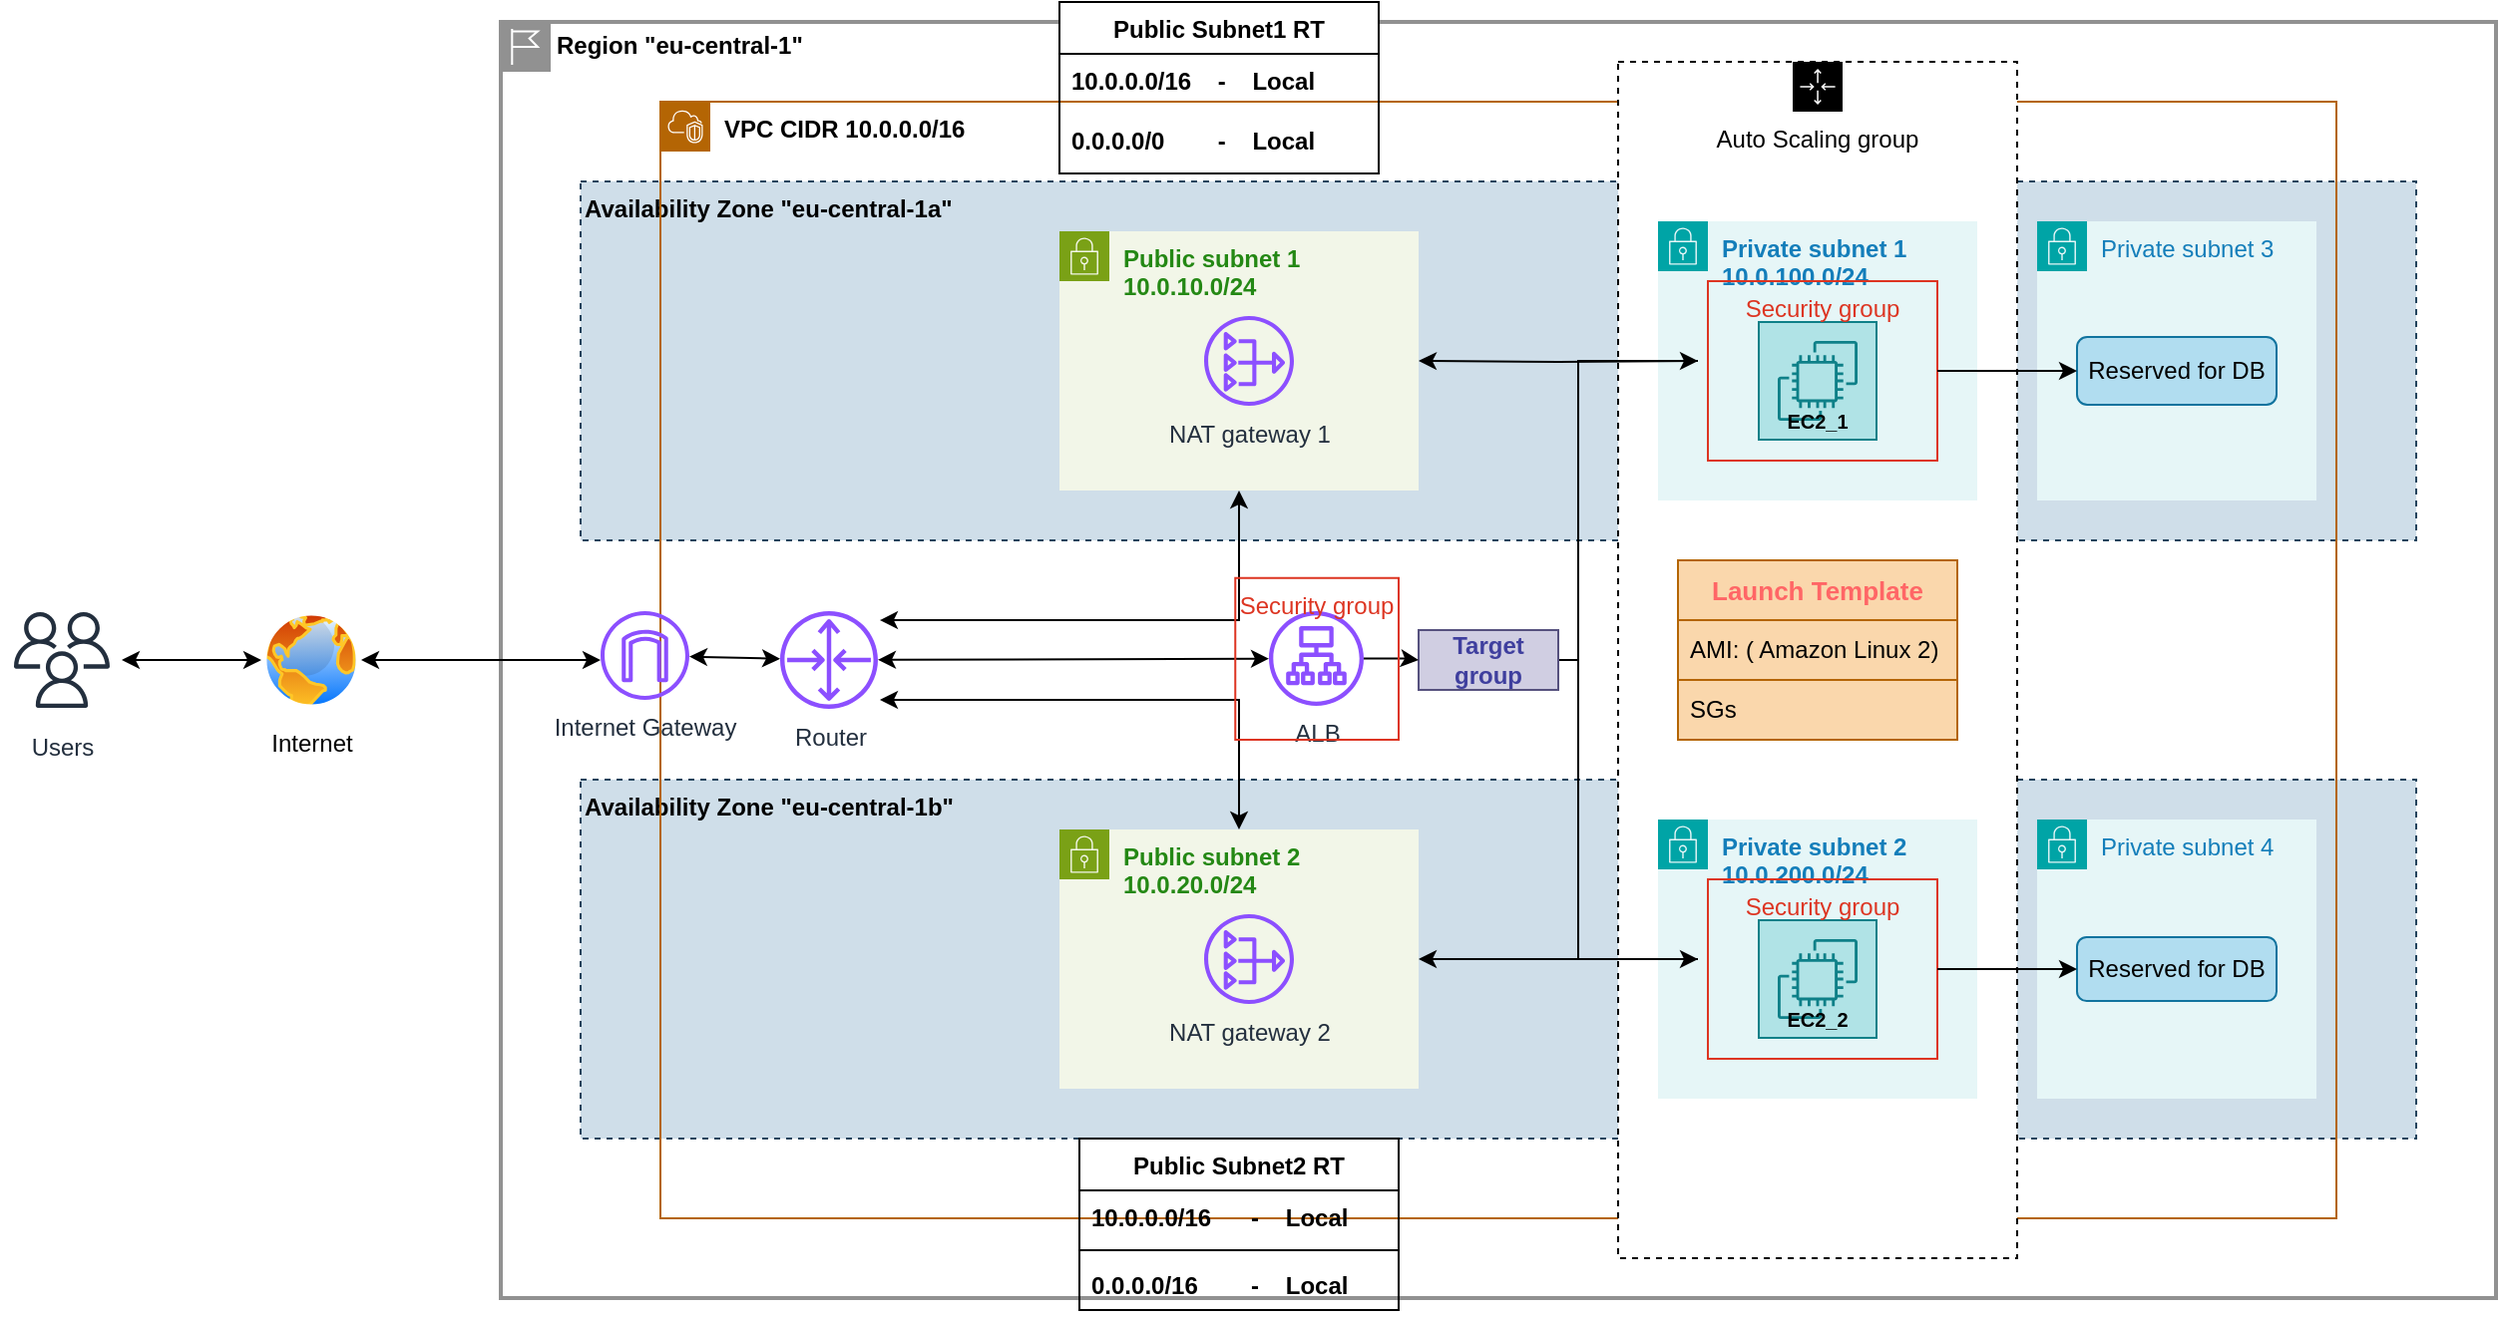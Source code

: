 <mxfile version="27.0.9">
  <diagram id="W_ylkD1GZ0CMVEJ1Mbur" name="Page-1">
    <mxGraphModel dx="2404" dy="2014" grid="1" gridSize="10" guides="1" tooltips="1" connect="1" arrows="1" fold="1" page="1" pageScale="1" pageWidth="850" pageHeight="1100" math="0" shadow="0">
      <root>
        <mxCell id="0" />
        <mxCell id="1" parent="0" />
        <mxCell id="fmBJG4NXic8gwKhfTQOQ-1" value="&lt;b&gt;Region &quot;eu-central-1&quot;&lt;/b&gt;" style="shape=mxgraph.ibm.box;prType=region;fontStyle=0;verticalAlign=top;align=left;spacingLeft=32;spacingTop=4;fillColor=none;rounded=0;whiteSpace=wrap;html=1;strokeColor=#919191;strokeWidth=2;dashed=0;container=1;spacing=-4;collapsible=0;expand=0;recursiveResize=0;" parent="1" vertex="1">
          <mxGeometry x="40" y="-80" width="1000" height="640" as="geometry" />
        </mxCell>
        <mxCell id="fmBJG4NXic8gwKhfTQOQ-2" value="&lt;b&gt;Availability Zone &quot;eu-central-1a&quot;&lt;/b&gt;" style="fillColor=#CFDEE9;strokeColor=#23445d;dashed=1;verticalAlign=top;fontStyle=0;whiteSpace=wrap;html=1;align=left;" parent="fmBJG4NXic8gwKhfTQOQ-1" vertex="1">
          <mxGeometry x="40" y="80" width="920" height="180" as="geometry" />
        </mxCell>
        <mxCell id="fmBJG4NXic8gwKhfTQOQ-3" value="&lt;b&gt;Availability Zone &quot;eu-central-1b&quot;&lt;/b&gt;" style="fillColor=#CFDEE9;strokeColor=#23445d;dashed=1;verticalAlign=top;fontStyle=0;whiteSpace=wrap;html=1;align=left;" parent="fmBJG4NXic8gwKhfTQOQ-1" vertex="1">
          <mxGeometry x="40" y="380" width="920" height="180" as="geometry" />
        </mxCell>
        <mxCell id="fmBJG4NXic8gwKhfTQOQ-4" value="&lt;b&gt;VPC CIDR 10.0.0.0/16&lt;/b&gt;" style="points=[[0,0],[0.25,0],[0.5,0],[0.75,0],[1,0],[1,0.25],[1,0.5],[1,0.75],[1,1],[0.75,1],[0.5,1],[0.25,1],[0,1],[0,0.75],[0,0.5],[0,0.25]];outlineConnect=0;html=1;whiteSpace=wrap;fontSize=12;fontStyle=0;container=1;pointerEvents=0;collapsible=0;recursiveResize=0;shape=mxgraph.aws4.group;grIcon=mxgraph.aws4.group_vpc2;verticalAlign=top;align=left;spacingLeft=30;dashed=0;fillColor=none;strokeColor=#b46504;" parent="fmBJG4NXic8gwKhfTQOQ-1" vertex="1">
          <mxGeometry x="80" y="40" width="840" height="560" as="geometry" />
        </mxCell>
        <mxCell id="fmBJG4NXic8gwKhfTQOQ-9" value="Router" style="sketch=0;outlineConnect=0;fontColor=#232F3E;gradientColor=none;fillColor=#8C4FFF;strokeColor=none;dashed=0;verticalLabelPosition=bottom;verticalAlign=top;align=center;html=1;fontSize=12;fontStyle=0;aspect=fixed;pointerEvents=1;shape=mxgraph.aws4.router;" parent="fmBJG4NXic8gwKhfTQOQ-4" vertex="1">
          <mxGeometry x="60" y="255.5" width="49" height="49" as="geometry" />
        </mxCell>
        <mxCell id="fmBJG4NXic8gwKhfTQOQ-14" value="Auto Scaling group" style="points=[[0,0],[0.25,0],[0.5,0],[0.75,0],[1,0],[1,0.25],[1,0.5],[1,0.75],[1,1],[0.75,1],[0.5,1],[0.25,1],[0,1],[0,0.75],[0,0.5],[0,0.25]];outlineConnect=0;html=1;whiteSpace=wrap;fontSize=12;fontStyle=0;container=1;pointerEvents=0;collapsible=0;recursiveResize=0;shape=mxgraph.aws4.groupCenter;grIcon=mxgraph.aws4.group_auto_scaling_group;grStroke=1;verticalAlign=top;align=center;dashed=1;spacingTop=25;" parent="fmBJG4NXic8gwKhfTQOQ-4" vertex="1">
          <mxGeometry x="480" y="-20" width="200" height="600" as="geometry" />
        </mxCell>
        <mxCell id="fmBJG4NXic8gwKhfTQOQ-17" value="&lt;b&gt;Private subnet 1 10.0.100.0/24&lt;/b&gt;" style="points=[[0,0],[0.25,0],[0.5,0],[0.75,0],[1,0],[1,0.25],[1,0.5],[1,0.75],[1,1],[0.75,1],[0.5,1],[0.25,1],[0,1],[0,0.75],[0,0.5],[0,0.25]];outlineConnect=0;gradientColor=none;html=1;whiteSpace=wrap;fontSize=12;fontStyle=0;container=1;pointerEvents=0;collapsible=0;recursiveResize=0;shape=mxgraph.aws4.group;grIcon=mxgraph.aws4.group_security_group;grStroke=0;strokeColor=#00A4A6;fillColor=#E6F6F7;verticalAlign=top;align=left;spacingLeft=30;fontColor=#147EBA;dashed=0;" parent="fmBJG4NXic8gwKhfTQOQ-14" vertex="1">
          <mxGeometry x="20" y="80" width="160" height="140" as="geometry" />
        </mxCell>
        <mxCell id="fmBJG4NXic8gwKhfTQOQ-27" value="EC2_1" style="sketch=0;outlineConnect=0;strokeColor=#0e8088;fillColor=#b0e3e6;dashed=0;verticalLabelPosition=middle;verticalAlign=bottom;align=center;html=1;whiteSpace=wrap;fontSize=10;fontStyle=1;spacing=3;shape=mxgraph.aws4.productIcon;prIcon=mxgraph.aws4.ec2;" parent="fmBJG4NXic8gwKhfTQOQ-17" vertex="1">
          <mxGeometry x="50" y="50" width="60" height="60" as="geometry" />
        </mxCell>
        <mxCell id="fmBJG4NXic8gwKhfTQOQ-50" value="Security group" style="fillColor=none;strokeColor=#DD3522;verticalAlign=top;fontStyle=0;fontColor=#DD3522;whiteSpace=wrap;html=1;" parent="fmBJG4NXic8gwKhfTQOQ-17" vertex="1">
          <mxGeometry x="25" y="30" width="115" height="90" as="geometry" />
        </mxCell>
        <mxCell id="fmBJG4NXic8gwKhfTQOQ-18" value="&lt;b&gt;Private subnet 2 10.0.200.0/24&lt;/b&gt;" style="points=[[0,0],[0.25,0],[0.5,0],[0.75,0],[1,0],[1,0.25],[1,0.5],[1,0.75],[1,1],[0.75,1],[0.5,1],[0.25,1],[0,1],[0,0.75],[0,0.5],[0,0.25]];outlineConnect=0;gradientColor=none;html=1;whiteSpace=wrap;fontSize=12;fontStyle=0;container=1;pointerEvents=0;collapsible=0;recursiveResize=0;shape=mxgraph.aws4.group;grIcon=mxgraph.aws4.group_security_group;grStroke=0;strokeColor=#00A4A6;fillColor=#E6F6F7;verticalAlign=top;align=left;spacingLeft=30;fontColor=#147EBA;dashed=0;" parent="fmBJG4NXic8gwKhfTQOQ-14" vertex="1">
          <mxGeometry x="20" y="380" width="160" height="140" as="geometry" />
        </mxCell>
        <mxCell id="fmBJG4NXic8gwKhfTQOQ-28" value="EC2_2" style="sketch=0;outlineConnect=0;strokeColor=#0e8088;fillColor=#b0e3e6;dashed=0;verticalLabelPosition=middle;verticalAlign=bottom;align=center;html=1;whiteSpace=wrap;fontSize=10;fontStyle=1;spacing=3;shape=mxgraph.aws4.productIcon;prIcon=mxgraph.aws4.ec2;" parent="fmBJG4NXic8gwKhfTQOQ-18" vertex="1">
          <mxGeometry x="50" y="50" width="60" height="60" as="geometry" />
        </mxCell>
        <mxCell id="fmBJG4NXic8gwKhfTQOQ-53" value="Security group" style="fillColor=none;strokeColor=#DD3522;verticalAlign=top;fontStyle=0;fontColor=#DD3522;whiteSpace=wrap;html=1;" parent="fmBJG4NXic8gwKhfTQOQ-18" vertex="1">
          <mxGeometry x="25" y="30" width="115" height="90" as="geometry" />
        </mxCell>
        <mxCell id="fmBJG4NXic8gwKhfTQOQ-56" value="&lt;b&gt;&lt;font style=&quot;font-size: 13px; color: rgb(255, 102, 102);&quot;&gt;Launch Template&lt;/font&gt;&lt;/b&gt;" style="swimlane;fontStyle=0;childLayout=stackLayout;horizontal=1;startSize=30;horizontalStack=0;resizeParent=1;resizeParentMax=0;resizeLast=0;collapsible=1;marginBottom=0;whiteSpace=wrap;html=1;fillColor=#fad7ac;strokeColor=#b46504;" parent="fmBJG4NXic8gwKhfTQOQ-14" vertex="1">
          <mxGeometry x="30" y="250" width="140" height="90" as="geometry" />
        </mxCell>
        <mxCell id="fmBJG4NXic8gwKhfTQOQ-57" value="AMI: ( Amazon Linux 2)" style="text;strokeColor=#b46504;fillColor=#fad7ac;align=left;verticalAlign=middle;spacingLeft=4;spacingRight=4;overflow=hidden;points=[[0,0.5],[1,0.5]];portConstraint=eastwest;rotatable=0;whiteSpace=wrap;html=1;" parent="fmBJG4NXic8gwKhfTQOQ-56" vertex="1">
          <mxGeometry y="30" width="140" height="30" as="geometry" />
        </mxCell>
        <mxCell id="fmBJG4NXic8gwKhfTQOQ-58" value="SGs" style="text;strokeColor=#b46504;fillColor=#fad7ac;align=left;verticalAlign=middle;spacingLeft=4;spacingRight=4;overflow=hidden;points=[[0,0.5],[1,0.5]];portConstraint=eastwest;rotatable=0;whiteSpace=wrap;html=1;" parent="fmBJG4NXic8gwKhfTQOQ-56" vertex="1">
          <mxGeometry y="60" width="140" height="30" as="geometry" />
        </mxCell>
        <mxCell id="fmBJG4NXic8gwKhfTQOQ-15" value="&lt;b&gt;Public subnet 1 10.0.10.0/24&lt;/b&gt;" style="points=[[0,0],[0.25,0],[0.5,0],[0.75,0],[1,0],[1,0.25],[1,0.5],[1,0.75],[1,1],[0.75,1],[0.5,1],[0.25,1],[0,1],[0,0.75],[0,0.5],[0,0.25]];outlineConnect=0;gradientColor=none;html=1;whiteSpace=wrap;fontSize=12;fontStyle=0;container=1;pointerEvents=0;collapsible=0;recursiveResize=0;shape=mxgraph.aws4.group;grIcon=mxgraph.aws4.group_security_group;grStroke=0;strokeColor=#7AA116;fillColor=#F2F6E8;verticalAlign=top;align=left;spacingLeft=30;fontColor=#248814;dashed=0;" parent="fmBJG4NXic8gwKhfTQOQ-4" vertex="1">
          <mxGeometry x="200" y="65" width="180" height="130" as="geometry" />
        </mxCell>
        <mxCell id="fmBJG4NXic8gwKhfTQOQ-24" value="NAT gateway 1" style="sketch=0;outlineConnect=0;fontColor=#232F3E;gradientColor=none;fillColor=#8C4FFF;strokeColor=none;dashed=0;verticalLabelPosition=bottom;verticalAlign=top;align=center;html=1;fontSize=12;fontStyle=0;aspect=fixed;pointerEvents=1;shape=mxgraph.aws4.nat_gateway;" parent="fmBJG4NXic8gwKhfTQOQ-15" vertex="1">
          <mxGeometry x="72.5" y="42.5" width="45" height="45" as="geometry" />
        </mxCell>
        <mxCell id="fmBJG4NXic8gwKhfTQOQ-16" value="&lt;b&gt;Public subnet 2 10.0.20.0/24&lt;/b&gt;" style="points=[[0,0],[0.25,0],[0.5,0],[0.75,0],[1,0],[1,0.25],[1,0.5],[1,0.75],[1,1],[0.75,1],[0.5,1],[0.25,1],[0,1],[0,0.75],[0,0.5],[0,0.25]];outlineConnect=0;gradientColor=none;html=1;whiteSpace=wrap;fontSize=12;fontStyle=0;container=1;pointerEvents=0;collapsible=0;recursiveResize=0;shape=mxgraph.aws4.group;grIcon=mxgraph.aws4.group_security_group;grStroke=0;strokeColor=#7AA116;fillColor=#F2F6E8;verticalAlign=top;align=left;spacingLeft=30;fontColor=#248814;dashed=0;" parent="fmBJG4NXic8gwKhfTQOQ-4" vertex="1">
          <mxGeometry x="200" y="365" width="180" height="130" as="geometry" />
        </mxCell>
        <mxCell id="fmBJG4NXic8gwKhfTQOQ-23" value="NAT gateway 2" style="sketch=0;outlineConnect=0;fontColor=#232F3E;gradientColor=none;fillColor=#8C4FFF;strokeColor=none;dashed=0;verticalLabelPosition=bottom;verticalAlign=top;align=center;html=1;fontSize=12;fontStyle=0;aspect=fixed;pointerEvents=1;shape=mxgraph.aws4.nat_gateway;" parent="fmBJG4NXic8gwKhfTQOQ-16" vertex="1">
          <mxGeometry x="72.5" y="42.5" width="45" height="45" as="geometry" />
        </mxCell>
        <mxCell id="fmBJG4NXic8gwKhfTQOQ-19" value="Private subnet 3" style="points=[[0,0],[0.25,0],[0.5,0],[0.75,0],[1,0],[1,0.25],[1,0.5],[1,0.75],[1,1],[0.75,1],[0.5,1],[0.25,1],[0,1],[0,0.75],[0,0.5],[0,0.25]];outlineConnect=0;gradientColor=none;html=1;whiteSpace=wrap;fontSize=12;fontStyle=0;container=1;pointerEvents=0;collapsible=0;recursiveResize=0;shape=mxgraph.aws4.group;grIcon=mxgraph.aws4.group_security_group;grStroke=0;strokeColor=#00A4A6;fillColor=#E6F6F7;verticalAlign=top;align=left;spacingLeft=30;fontColor=#147EBA;dashed=0;" parent="fmBJG4NXic8gwKhfTQOQ-4" vertex="1">
          <mxGeometry x="690" y="60" width="140" height="140" as="geometry" />
        </mxCell>
        <mxCell id="fmBJG4NXic8gwKhfTQOQ-20" value="Private subnet 4" style="points=[[0,0],[0.25,0],[0.5,0],[0.75,0],[1,0],[1,0.25],[1,0.5],[1,0.75],[1,1],[0.75,1],[0.5,1],[0.25,1],[0,1],[0,0.75],[0,0.5],[0,0.25]];outlineConnect=0;gradientColor=none;html=1;whiteSpace=wrap;fontSize=12;fontStyle=0;container=1;pointerEvents=0;collapsible=0;recursiveResize=0;shape=mxgraph.aws4.group;grIcon=mxgraph.aws4.group_security_group;grStroke=0;strokeColor=#00A4A6;fillColor=#E6F6F7;verticalAlign=top;align=left;spacingLeft=30;fontColor=#147EBA;dashed=0;" parent="fmBJG4NXic8gwKhfTQOQ-4" vertex="1">
          <mxGeometry x="690" y="360" width="140" height="140" as="geometry" />
        </mxCell>
        <mxCell id="fmBJG4NXic8gwKhfTQOQ-30" value="Reserved for DB" style="rounded=1;whiteSpace=wrap;html=1;fillColor=#b1ddf0;strokeColor=#10739e;" parent="fmBJG4NXic8gwKhfTQOQ-20" vertex="1">
          <mxGeometry x="20" y="59" width="100" height="32" as="geometry" />
        </mxCell>
        <mxCell id="fmBJG4NXic8gwKhfTQOQ-43" value="" style="endArrow=classic;startArrow=classic;html=1;rounded=0;entryX=0.5;entryY=1;entryDx=0;entryDy=0;exitX=1.02;exitY=0.092;exitDx=0;exitDy=0;exitPerimeter=0;" parent="fmBJG4NXic8gwKhfTQOQ-4" source="fmBJG4NXic8gwKhfTQOQ-9" target="fmBJG4NXic8gwKhfTQOQ-15" edge="1">
          <mxGeometry width="50" height="50" relative="1" as="geometry">
            <mxPoint x="120" y="270" as="sourcePoint" />
            <mxPoint x="280" y="210" as="targetPoint" />
            <Array as="points">
              <mxPoint x="290" y="260" />
            </Array>
          </mxGeometry>
        </mxCell>
        <mxCell id="fmBJG4NXic8gwKhfTQOQ-46" value="" style="endArrow=classic;startArrow=classic;html=1;rounded=0;entryX=0.5;entryY=0;entryDx=0;entryDy=0;" parent="fmBJG4NXic8gwKhfTQOQ-4" target="fmBJG4NXic8gwKhfTQOQ-16" edge="1">
          <mxGeometry width="50" height="50" relative="1" as="geometry">
            <mxPoint x="110" y="300" as="sourcePoint" />
            <mxPoint x="300" y="300" as="targetPoint" />
            <Array as="points">
              <mxPoint x="290" y="300" />
            </Array>
          </mxGeometry>
        </mxCell>
        <mxCell id="fmBJG4NXic8gwKhfTQOQ-47" style="edgeStyle=orthogonalEdgeStyle;rounded=0;orthogonalLoop=1;jettySize=auto;html=1;entryX=1;entryY=0.5;entryDx=0;entryDy=0;" parent="fmBJG4NXic8gwKhfTQOQ-4" target="fmBJG4NXic8gwKhfTQOQ-15" edge="1">
          <mxGeometry relative="1" as="geometry">
            <mxPoint x="520" y="130" as="sourcePoint" />
          </mxGeometry>
        </mxCell>
        <mxCell id="fmBJG4NXic8gwKhfTQOQ-48" style="edgeStyle=orthogonalEdgeStyle;rounded=0;orthogonalLoop=1;jettySize=auto;html=1;" parent="fmBJG4NXic8gwKhfTQOQ-4" edge="1">
          <mxGeometry relative="1" as="geometry">
            <mxPoint x="520" y="430" as="sourcePoint" />
            <mxPoint x="380" y="430" as="targetPoint" />
          </mxGeometry>
        </mxCell>
        <mxCell id="fmBJG4NXic8gwKhfTQOQ-64" style="edgeStyle=orthogonalEdgeStyle;rounded=0;orthogonalLoop=1;jettySize=auto;html=1;" parent="fmBJG4NXic8gwKhfTQOQ-4" source="fmBJG4NXic8gwKhfTQOQ-60" edge="1">
          <mxGeometry relative="1" as="geometry">
            <Array as="points">
              <mxPoint x="460" y="280" />
              <mxPoint x="460" y="130" />
            </Array>
            <mxPoint x="520" y="130" as="targetPoint" />
          </mxGeometry>
        </mxCell>
        <mxCell id="fmBJG4NXic8gwKhfTQOQ-60" value="&lt;b&gt;&lt;font style=&quot;color: rgb(63, 63, 158);&quot;&gt;Target group&lt;/font&gt;&lt;/b&gt;" style="rounded=0;whiteSpace=wrap;html=1;fillColor=#d0cee2;strokeColor=#56517e;" parent="fmBJG4NXic8gwKhfTQOQ-4" vertex="1">
          <mxGeometry x="380" y="265" width="70" height="30" as="geometry" />
        </mxCell>
        <mxCell id="fmBJG4NXic8gwKhfTQOQ-38" style="edgeStyle=orthogonalEdgeStyle;rounded=0;orthogonalLoop=1;jettySize=auto;html=1;entryX=0;entryY=0.5;entryDx=0;entryDy=0;exitX=1;exitY=0.5;exitDx=0;exitDy=0;" parent="fmBJG4NXic8gwKhfTQOQ-4" source="fmBJG4NXic8gwKhfTQOQ-53" target="fmBJG4NXic8gwKhfTQOQ-30" edge="1">
          <mxGeometry relative="1" as="geometry">
            <mxPoint x="640" y="430" as="sourcePoint" />
          </mxGeometry>
        </mxCell>
        <mxCell id="fmBJG4NXic8gwKhfTQOQ-8" value="Internet Gateway" style="sketch=0;outlineConnect=0;fontColor=#232F3E;gradientColor=none;fillColor=#8C4FFF;strokeColor=none;dashed=0;verticalLabelPosition=bottom;verticalAlign=top;align=center;html=1;fontSize=12;fontStyle=0;aspect=fixed;pointerEvents=1;shape=mxgraph.aws4.internet_gateway;" parent="fmBJG4NXic8gwKhfTQOQ-1" vertex="1">
          <mxGeometry x="50" y="295.5" width="44.5" height="44.5" as="geometry" />
        </mxCell>
        <mxCell id="fmBJG4NXic8gwKhfTQOQ-10" value="" style="endArrow=classic;startArrow=classic;html=1;rounded=0;" parent="fmBJG4NXic8gwKhfTQOQ-1" source="fmBJG4NXic8gwKhfTQOQ-8" target="fmBJG4NXic8gwKhfTQOQ-9" edge="1">
          <mxGeometry width="50" height="50" relative="1" as="geometry">
            <mxPoint x="100" y="370" as="sourcePoint" />
            <mxPoint x="150" y="320" as="targetPoint" />
          </mxGeometry>
        </mxCell>
        <mxCell id="fmBJG4NXic8gwKhfTQOQ-29" value="Reserved for DB" style="rounded=1;whiteSpace=wrap;html=1;fillColor=#b1ddf0;strokeColor=#10739e;" parent="fmBJG4NXic8gwKhfTQOQ-1" vertex="1">
          <mxGeometry x="790" y="158" width="100" height="34" as="geometry" />
        </mxCell>
        <mxCell id="fmBJG4NXic8gwKhfTQOQ-63" style="edgeStyle=orthogonalEdgeStyle;rounded=0;orthogonalLoop=1;jettySize=auto;html=1;" parent="fmBJG4NXic8gwKhfTQOQ-1" source="fmBJG4NXic8gwKhfTQOQ-31" target="fmBJG4NXic8gwKhfTQOQ-60" edge="1">
          <mxGeometry relative="1" as="geometry" />
        </mxCell>
        <mxCell id="fmBJG4NXic8gwKhfTQOQ-31" value="ALB" style="sketch=0;outlineConnect=0;fontColor=#232F3E;gradientColor=none;fillColor=#8C4FFF;strokeColor=none;dashed=0;verticalLabelPosition=bottom;verticalAlign=top;align=center;html=1;fontSize=12;fontStyle=0;aspect=fixed;pointerEvents=1;shape=mxgraph.aws4.application_load_balancer;" parent="fmBJG4NXic8gwKhfTQOQ-1" vertex="1">
          <mxGeometry x="385" y="295.5" width="47.5" height="47.5" as="geometry" />
        </mxCell>
        <mxCell id="fmBJG4NXic8gwKhfTQOQ-32" value="" style="endArrow=classic;startArrow=classic;html=1;rounded=0;" parent="fmBJG4NXic8gwKhfTQOQ-1" source="fmBJG4NXic8gwKhfTQOQ-9" target="fmBJG4NXic8gwKhfTQOQ-31" edge="1">
          <mxGeometry width="50" height="50" relative="1" as="geometry">
            <mxPoint x="270" y="350" as="sourcePoint" />
            <mxPoint x="320" y="300" as="targetPoint" />
          </mxGeometry>
        </mxCell>
        <mxCell id="fmBJG4NXic8gwKhfTQOQ-40" style="edgeStyle=orthogonalEdgeStyle;rounded=0;orthogonalLoop=1;jettySize=auto;html=1;exitX=1;exitY=0.5;exitDx=0;exitDy=0;" parent="fmBJG4NXic8gwKhfTQOQ-1" source="fmBJG4NXic8gwKhfTQOQ-50" target="fmBJG4NXic8gwKhfTQOQ-29" edge="1">
          <mxGeometry relative="1" as="geometry">
            <mxPoint x="720" y="170" as="sourcePoint" />
          </mxGeometry>
        </mxCell>
        <mxCell id="1ShqfxVxxdJUtC7kcMgE-1" value="Security group" style="fillColor=none;strokeColor=#DD3522;verticalAlign=top;fontStyle=0;fontColor=#DD3522;whiteSpace=wrap;html=1;" vertex="1" parent="fmBJG4NXic8gwKhfTQOQ-1">
          <mxGeometry x="368.13" y="278.88" width="81.87" height="81.12" as="geometry" />
        </mxCell>
        <mxCell id="1ShqfxVxxdJUtC7kcMgE-49" value="Public Subnet2 RT" style="swimlane;fontStyle=1;align=center;verticalAlign=top;childLayout=stackLayout;horizontal=1;startSize=26;horizontalStack=0;resizeParent=1;resizeParentMax=0;resizeLast=0;collapsible=1;marginBottom=0;whiteSpace=wrap;html=1;" vertex="1" parent="fmBJG4NXic8gwKhfTQOQ-1">
          <mxGeometry x="290" y="560" width="160" height="86" as="geometry" />
        </mxCell>
        <mxCell id="1ShqfxVxxdJUtC7kcMgE-50" value="&lt;b&gt;10.0.0.0/16&amp;nbsp; &amp;nbsp; &amp;nbsp; -&amp;nbsp; &amp;nbsp; Local&lt;/b&gt;" style="text;strokeColor=none;fillColor=none;align=left;verticalAlign=top;spacingLeft=4;spacingRight=4;overflow=hidden;rotatable=0;points=[[0,0.5],[1,0.5]];portConstraint=eastwest;whiteSpace=wrap;html=1;" vertex="1" parent="1ShqfxVxxdJUtC7kcMgE-49">
          <mxGeometry y="26" width="160" height="26" as="geometry" />
        </mxCell>
        <mxCell id="1ShqfxVxxdJUtC7kcMgE-51" value="" style="line;strokeWidth=1;fillColor=none;align=left;verticalAlign=middle;spacingTop=-1;spacingLeft=3;spacingRight=3;rotatable=0;labelPosition=right;points=[];portConstraint=eastwest;strokeColor=inherit;" vertex="1" parent="1ShqfxVxxdJUtC7kcMgE-49">
          <mxGeometry y="52" width="160" height="8" as="geometry" />
        </mxCell>
        <mxCell id="1ShqfxVxxdJUtC7kcMgE-52" value="&lt;b&gt;0.0.0.0/16&amp;nbsp; &amp;nbsp; &amp;nbsp; &amp;nbsp; -&amp;nbsp; &amp;nbsp; Local&lt;/b&gt;" style="text;strokeColor=none;fillColor=none;align=left;verticalAlign=top;spacingLeft=4;spacingRight=4;overflow=hidden;rotatable=0;points=[[0,0.5],[1,0.5]];portConstraint=eastwest;whiteSpace=wrap;html=1;" vertex="1" parent="1ShqfxVxxdJUtC7kcMgE-49">
          <mxGeometry y="60" width="160" height="26" as="geometry" />
        </mxCell>
        <mxCell id="fmBJG4NXic8gwKhfTQOQ-5" value="Internet" style="image;aspect=fixed;perimeter=ellipsePerimeter;html=1;align=center;shadow=0;dashed=0;spacingTop=3;image=img/lib/active_directory/internet_globe.svg;" parent="1" vertex="1">
          <mxGeometry x="-80" y="215" width="50" height="50" as="geometry" />
        </mxCell>
        <mxCell id="fmBJG4NXic8gwKhfTQOQ-7" value="Users" style="sketch=0;outlineConnect=0;fontColor=#232F3E;gradientColor=none;strokeColor=#232F3E;fillColor=#ffffff;dashed=0;verticalLabelPosition=bottom;verticalAlign=top;align=center;html=1;fontSize=12;fontStyle=0;aspect=fixed;shape=mxgraph.aws4.resourceIcon;resIcon=mxgraph.aws4.users;" parent="1" vertex="1">
          <mxGeometry x="-210" y="210" width="60" height="60" as="geometry" />
        </mxCell>
        <mxCell id="fmBJG4NXic8gwKhfTQOQ-11" value="" style="endArrow=classic;startArrow=classic;html=1;rounded=0;exitX=1;exitY=0.5;exitDx=0;exitDy=0;" parent="1" source="fmBJG4NXic8gwKhfTQOQ-5" edge="1">
          <mxGeometry width="50" height="50" relative="1" as="geometry">
            <mxPoint x="-70" y="380" as="sourcePoint" />
            <mxPoint x="90" y="240" as="targetPoint" />
          </mxGeometry>
        </mxCell>
        <mxCell id="fmBJG4NXic8gwKhfTQOQ-12" value="" style="endArrow=classic;startArrow=classic;html=1;rounded=0;entryX=0;entryY=0.5;entryDx=0;entryDy=0;" parent="1" source="fmBJG4NXic8gwKhfTQOQ-7" target="fmBJG4NXic8gwKhfTQOQ-5" edge="1">
          <mxGeometry width="50" height="50" relative="1" as="geometry">
            <mxPoint x="-150" y="280" as="sourcePoint" />
            <mxPoint x="-90" y="320" as="targetPoint" />
          </mxGeometry>
        </mxCell>
        <mxCell id="1ShqfxVxxdJUtC7kcMgE-4" value="" style="endArrow=classic;html=1;rounded=0;" edge="1" parent="1">
          <mxGeometry width="50" height="50" relative="1" as="geometry">
            <mxPoint x="580" y="240" as="sourcePoint" />
            <mxPoint x="640" y="390" as="targetPoint" />
            <Array as="points">
              <mxPoint x="580" y="390" />
            </Array>
          </mxGeometry>
        </mxCell>
        <mxCell id="1ShqfxVxxdJUtC7kcMgE-45" value="Public Subnet1 RT" style="swimlane;fontStyle=1;childLayout=stackLayout;horizontal=1;startSize=26;horizontalStack=0;resizeParent=1;resizeParentMax=0;resizeLast=0;collapsible=1;marginBottom=0;align=center;fontSize=12;" vertex="1" parent="1">
          <mxGeometry x="320" y="-90" width="160" height="86" as="geometry" />
        </mxCell>
        <mxCell id="1ShqfxVxxdJUtC7kcMgE-46" value="&lt;b&gt;10.0.0.0/16&amp;nbsp; &amp;nbsp; -&amp;nbsp; &amp;nbsp; Local&lt;/b&gt;" style="text;strokeColor=none;fillColor=none;spacingLeft=4;spacingRight=4;overflow=hidden;rotatable=0;points=[[0,0.5],[1,0.5]];portConstraint=eastwest;fontSize=12;whiteSpace=wrap;html=1;" vertex="1" parent="1ShqfxVxxdJUtC7kcMgE-45">
          <mxGeometry y="26" width="160" height="30" as="geometry" />
        </mxCell>
        <mxCell id="1ShqfxVxxdJUtC7kcMgE-47" value="&lt;b&gt;0.0.0.0/0&amp;nbsp; &amp;nbsp; &amp;nbsp; &amp;nbsp; -&amp;nbsp; &amp;nbsp; Local&lt;/b&gt;" style="text;strokeColor=none;fillColor=none;spacingLeft=4;spacingRight=4;overflow=hidden;rotatable=0;points=[[0,0.5],[1,0.5]];portConstraint=eastwest;fontSize=12;whiteSpace=wrap;html=1;" vertex="1" parent="1ShqfxVxxdJUtC7kcMgE-45">
          <mxGeometry y="56" width="160" height="30" as="geometry" />
        </mxCell>
      </root>
    </mxGraphModel>
  </diagram>
</mxfile>
